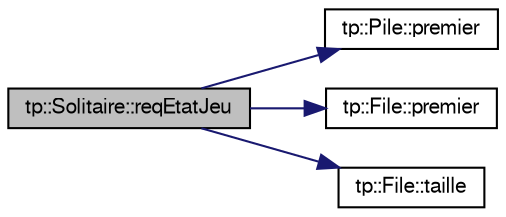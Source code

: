 digraph G
{
  edge [fontname="FreeSans",fontsize="10",labelfontname="FreeSans",labelfontsize="10"];
  node [fontname="FreeSans",fontsize="10",shape=record];
  rankdir="LR";
  Node1 [label="tp::Solitaire::reqEtatJeu",height=0.2,width=0.4,color="black", fillcolor="grey75", style="filled" fontcolor="black"];
  Node1 -> Node2 [color="midnightblue",fontsize="10",style="solid",fontname="FreeSans"];
  Node2 [label="tp::Pile::premier",height=0.2,width=0.4,color="black", fillcolor="white", style="filled",URL="$classtp_1_1_pile.html#a5e3af522de852d10ca20fa48196afbb9",tooltip="Retourner l&#39;Ã©lÃ©ment au dÃ©but de la Pile."];
  Node1 -> Node3 [color="midnightblue",fontsize="10",style="solid",fontname="FreeSans"];
  Node3 [label="tp::File::premier",height=0.2,width=0.4,color="black", fillcolor="white", style="filled",URL="$classtp_1_1_file.html#a0a6e57c29029991d1c05c6cc5d67125c",tooltip="Retourner l&#39;Ã©lÃ©ment au dÃ©but de la file."];
  Node1 -> Node4 [color="midnightblue",fontsize="10",style="solid",fontname="FreeSans"];
  Node4 [label="tp::File::taille",height=0.2,width=0.4,color="black", fillcolor="white", style="filled",URL="$classtp_1_1_file.html#af248b9b110b4efeddcead5a3bec95919",tooltip="Demander la taille de la File."];
}
